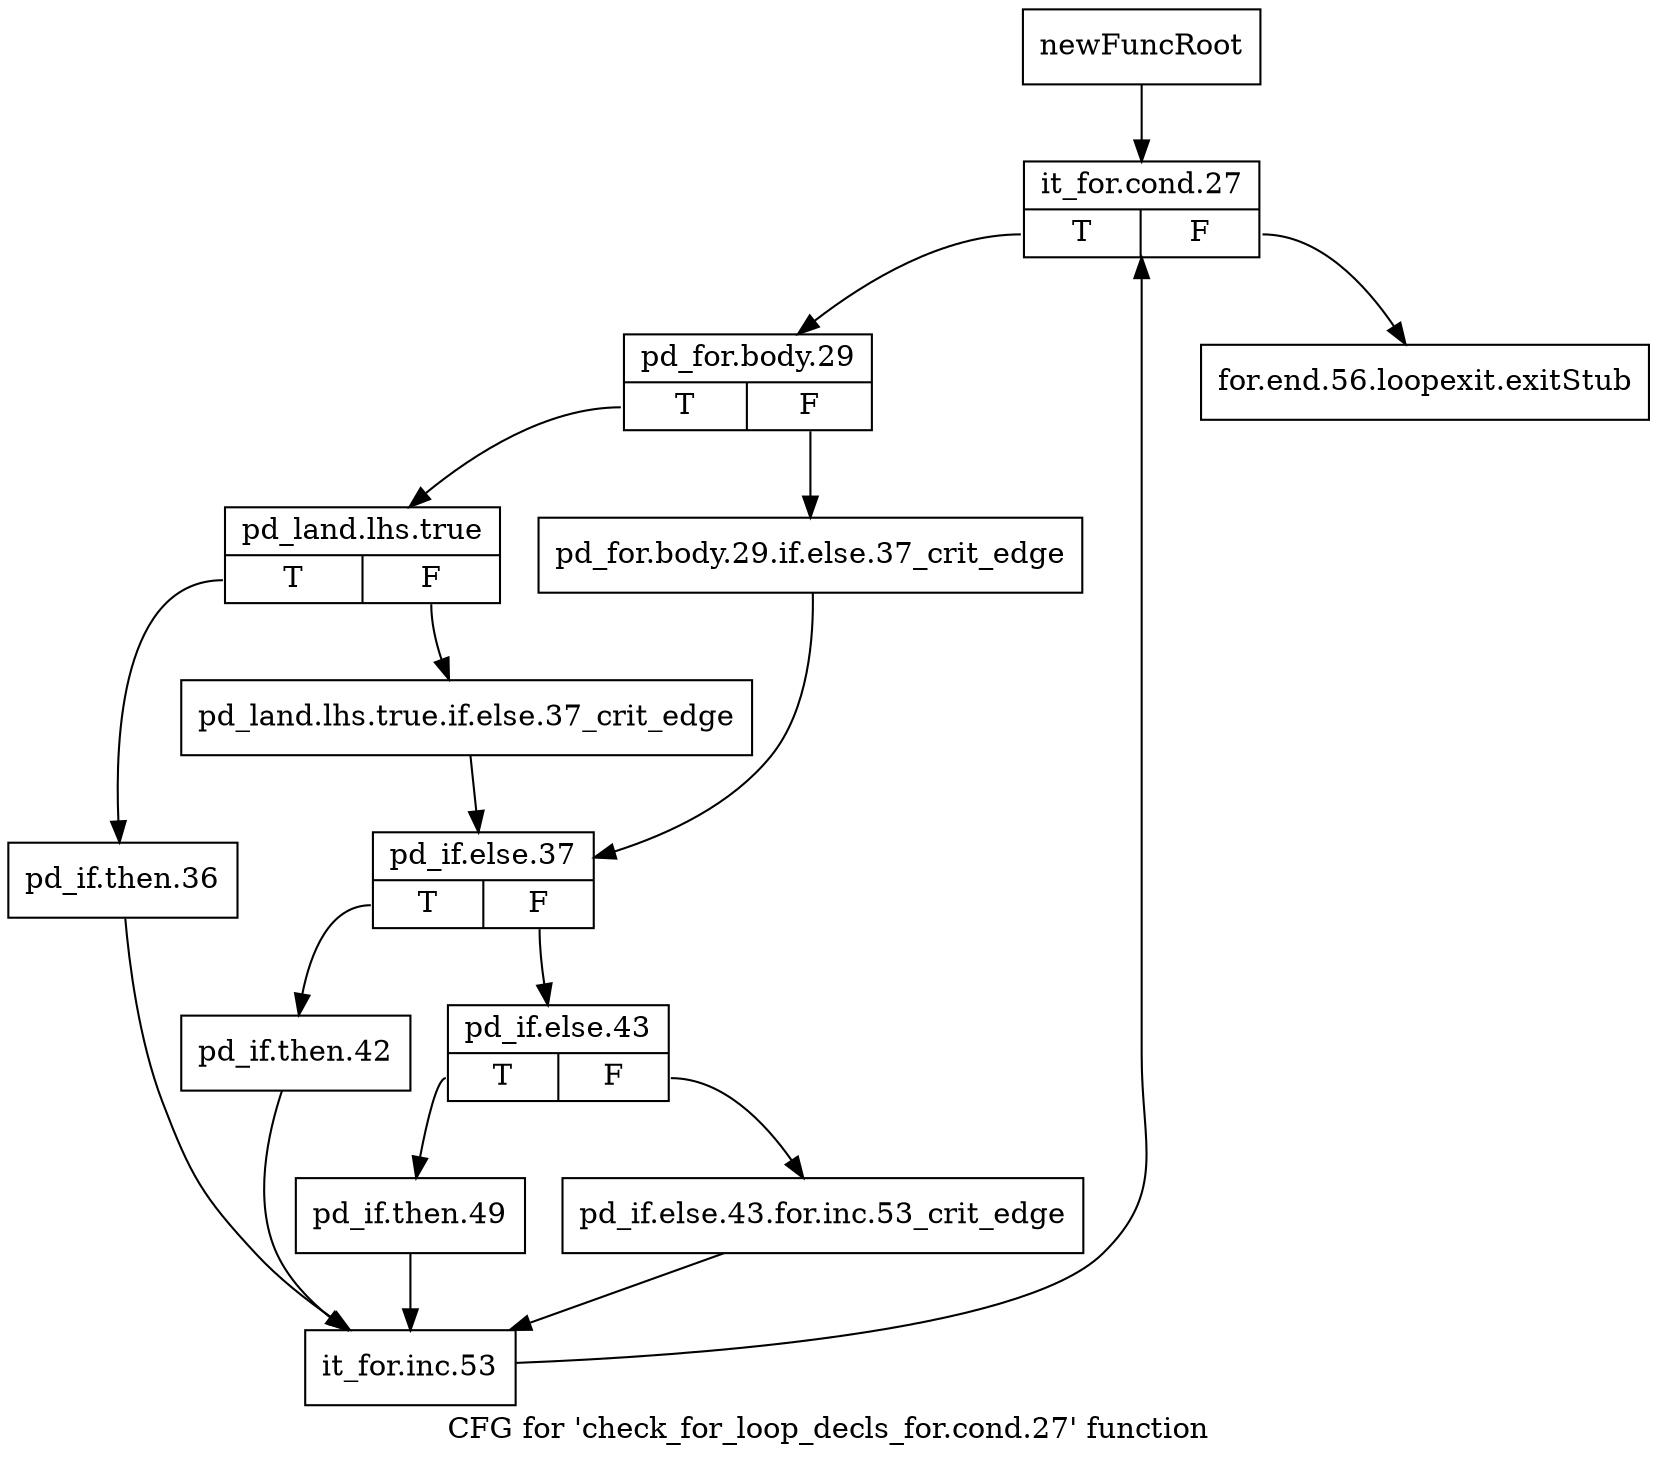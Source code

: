 digraph "CFG for 'check_for_loop_decls_for.cond.27' function" {
	label="CFG for 'check_for_loop_decls_for.cond.27' function";

	Node0x9ff7e80 [shape=record,label="{newFuncRoot}"];
	Node0x9ff7e80 -> Node0x9ff7f20;
	Node0x9ff7ed0 [shape=record,label="{for.end.56.loopexit.exitStub}"];
	Node0x9ff7f20 [shape=record,label="{it_for.cond.27|{<s0>T|<s1>F}}"];
	Node0x9ff7f20:s0 -> Node0x9ff7f70;
	Node0x9ff7f20:s1 -> Node0x9ff7ed0;
	Node0x9ff7f70 [shape=record,label="{pd_for.body.29|{<s0>T|<s1>F}}"];
	Node0x9ff7f70:s0 -> Node0x9ff8010;
	Node0x9ff7f70:s1 -> Node0x9ff7fc0;
	Node0x9ff7fc0 [shape=record,label="{pd_for.body.29.if.else.37_crit_edge}"];
	Node0x9ff7fc0 -> Node0x9ff80b0;
	Node0x9ff8010 [shape=record,label="{pd_land.lhs.true|{<s0>T|<s1>F}}"];
	Node0x9ff8010:s0 -> Node0x9ff8240;
	Node0x9ff8010:s1 -> Node0x9ff8060;
	Node0x9ff8060 [shape=record,label="{pd_land.lhs.true.if.else.37_crit_edge}"];
	Node0x9ff8060 -> Node0x9ff80b0;
	Node0x9ff80b0 [shape=record,label="{pd_if.else.37|{<s0>T|<s1>F}}"];
	Node0x9ff80b0:s0 -> Node0x9ff81f0;
	Node0x9ff80b0:s1 -> Node0x9ff8100;
	Node0x9ff8100 [shape=record,label="{pd_if.else.43|{<s0>T|<s1>F}}"];
	Node0x9ff8100:s0 -> Node0x9ff81a0;
	Node0x9ff8100:s1 -> Node0x9ff8150;
	Node0x9ff8150 [shape=record,label="{pd_if.else.43.for.inc.53_crit_edge}"];
	Node0x9ff8150 -> Node0x9ff8290;
	Node0x9ff81a0 [shape=record,label="{pd_if.then.49}"];
	Node0x9ff81a0 -> Node0x9ff8290;
	Node0x9ff81f0 [shape=record,label="{pd_if.then.42}"];
	Node0x9ff81f0 -> Node0x9ff8290;
	Node0x9ff8240 [shape=record,label="{pd_if.then.36}"];
	Node0x9ff8240 -> Node0x9ff8290;
	Node0x9ff8290 [shape=record,label="{it_for.inc.53}"];
	Node0x9ff8290 -> Node0x9ff7f20;
}
